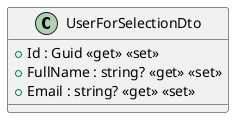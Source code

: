 @startuml
class UserForSelectionDto {
    + Id : Guid <<get>> <<set>>
    + FullName : string? <<get>> <<set>>
    + Email : string? <<get>> <<set>>
}
@enduml